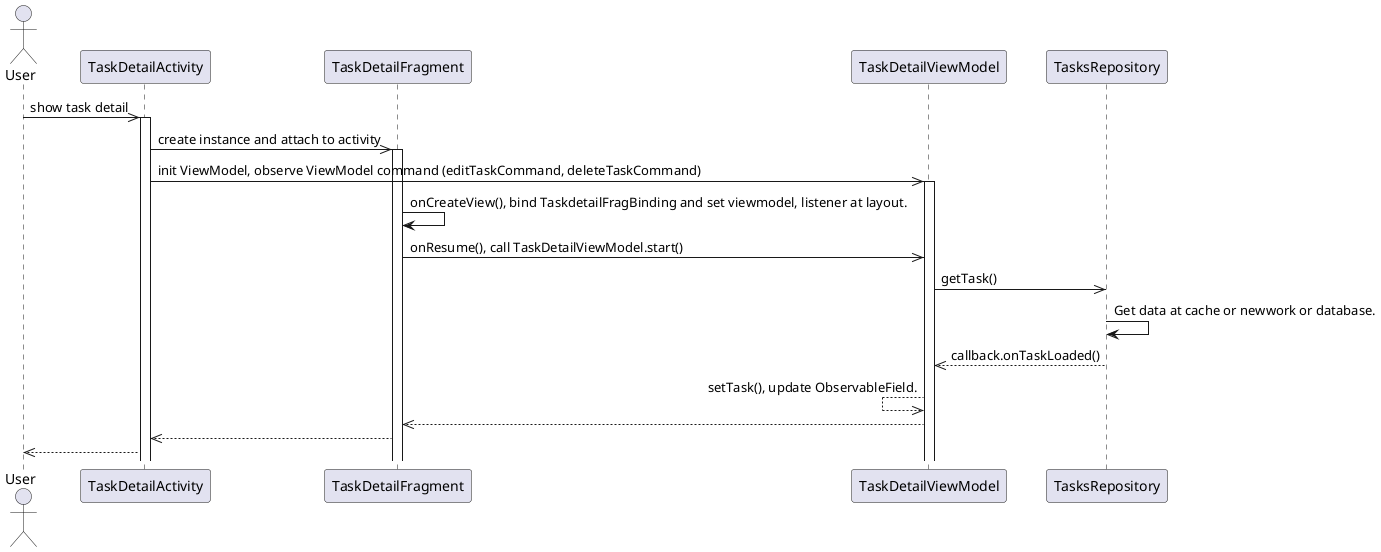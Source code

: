 @startuml
actor User
participant "TaskDetailActivity" as TDA
participant "TaskDetailFragment" as TDF
participant "TaskDetailViewModel" as TDVM
participant "TasksRepository" as TR

User ->> TDA: show task detail
activate TDA
TDA ->> TDF: create instance and attach to activity
activate TDF
TDA ->> TDVM: init ViewModel, observe ViewModel command (editTaskCommand, deleteTaskCommand)
activate TDVM
TDF -> TDF: onCreateView(), bind TaskdetailFragBinding and set viewmodel, listener at layout. 
TDF ->> TDVM: onResume(), call TaskDetailViewModel.start()
TDVM ->> TR: getTask()
TR -> TR: Get data at cache or newwork or database.
TDVM <<-- TR: callback.onTaskLoaded()
TDVM <<-- TDVM: setTask(), update ObservableField.
TDF <<-- TDVM
TDA <<-- TDF
User <<-- TDA

@enduml
